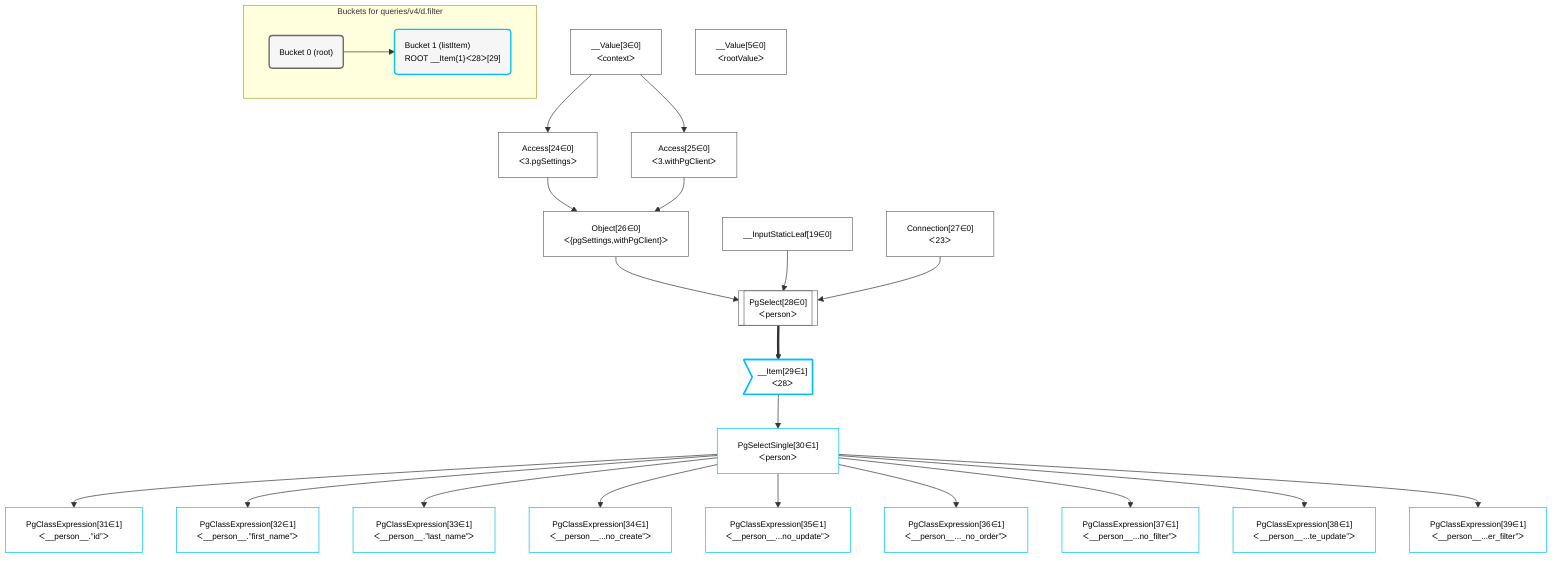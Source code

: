 %%{init: {'themeVariables': { 'fontSize': '12px'}}}%%
graph TD
    classDef path fill:#eee,stroke:#000,color:#000
    classDef plan fill:#fff,stroke-width:1px,color:#000
    classDef itemplan fill:#fff,stroke-width:2px,color:#000
    classDef sideeffectplan fill:#f00,stroke-width:2px,color:#000
    classDef bucket fill:#f6f6f6,color:#000,stroke-width:2px,text-align:left


    %% define steps
    __Value3["__Value[3∈0]<br />ᐸcontextᐳ"]:::plan
    __Value5["__Value[5∈0]<br />ᐸrootValueᐳ"]:::plan
    __InputStaticLeaf19["__InputStaticLeaf[19∈0]"]:::plan
    Access24["Access[24∈0]<br />ᐸ3.pgSettingsᐳ"]:::plan
    Access25["Access[25∈0]<br />ᐸ3.withPgClientᐳ"]:::plan
    Object26["Object[26∈0]<br />ᐸ{pgSettings,withPgClient}ᐳ"]:::plan
    Connection27["Connection[27∈0]<br />ᐸ23ᐳ"]:::plan
    PgSelect28[["PgSelect[28∈0]<br />ᐸpersonᐳ"]]:::plan
    __Item29>"__Item[29∈1]<br />ᐸ28ᐳ"]:::itemplan
    PgSelectSingle30["PgSelectSingle[30∈1]<br />ᐸpersonᐳ"]:::plan
    PgClassExpression31["PgClassExpression[31∈1]<br />ᐸ__person__.”id”ᐳ"]:::plan
    PgClassExpression32["PgClassExpression[32∈1]<br />ᐸ__person__.”first_name”ᐳ"]:::plan
    PgClassExpression33["PgClassExpression[33∈1]<br />ᐸ__person__.”last_name”ᐳ"]:::plan
    PgClassExpression34["PgClassExpression[34∈1]<br />ᐸ__person__...no_create”ᐳ"]:::plan
    PgClassExpression35["PgClassExpression[35∈1]<br />ᐸ__person__...no_update”ᐳ"]:::plan
    PgClassExpression36["PgClassExpression[36∈1]<br />ᐸ__person__..._no_order”ᐳ"]:::plan
    PgClassExpression37["PgClassExpression[37∈1]<br />ᐸ__person__...no_filter”ᐳ"]:::plan
    PgClassExpression38["PgClassExpression[38∈1]<br />ᐸ__person__...te_update”ᐳ"]:::plan
    PgClassExpression39["PgClassExpression[39∈1]<br />ᐸ__person__...er_filter”ᐳ"]:::plan

    %% plan dependencies
    __Value3 --> Access24
    __Value3 --> Access25
    Access24 & Access25 --> Object26
    Object26 & __InputStaticLeaf19 & Connection27 --> PgSelect28
    PgSelect28 ==> __Item29
    __Item29 --> PgSelectSingle30
    PgSelectSingle30 --> PgClassExpression31
    PgSelectSingle30 --> PgClassExpression32
    PgSelectSingle30 --> PgClassExpression33
    PgSelectSingle30 --> PgClassExpression34
    PgSelectSingle30 --> PgClassExpression35
    PgSelectSingle30 --> PgClassExpression36
    PgSelectSingle30 --> PgClassExpression37
    PgSelectSingle30 --> PgClassExpression38
    PgSelectSingle30 --> PgClassExpression39

    subgraph "Buckets for queries/v4/d.filter"
    Bucket0("Bucket 0 (root)"):::bucket
    classDef bucket0 stroke:#696969
    class Bucket0,__Value3,__Value5,__InputStaticLeaf19,Access24,Access25,Object26,Connection27,PgSelect28 bucket0
    Bucket1("Bucket 1 (listItem)<br />ROOT __Item{1}ᐸ28ᐳ[29]"):::bucket
    classDef bucket1 stroke:#00bfff
    class Bucket1,__Item29,PgSelectSingle30,PgClassExpression31,PgClassExpression32,PgClassExpression33,PgClassExpression34,PgClassExpression35,PgClassExpression36,PgClassExpression37,PgClassExpression38,PgClassExpression39 bucket1
    Bucket0 --> Bucket1
    end